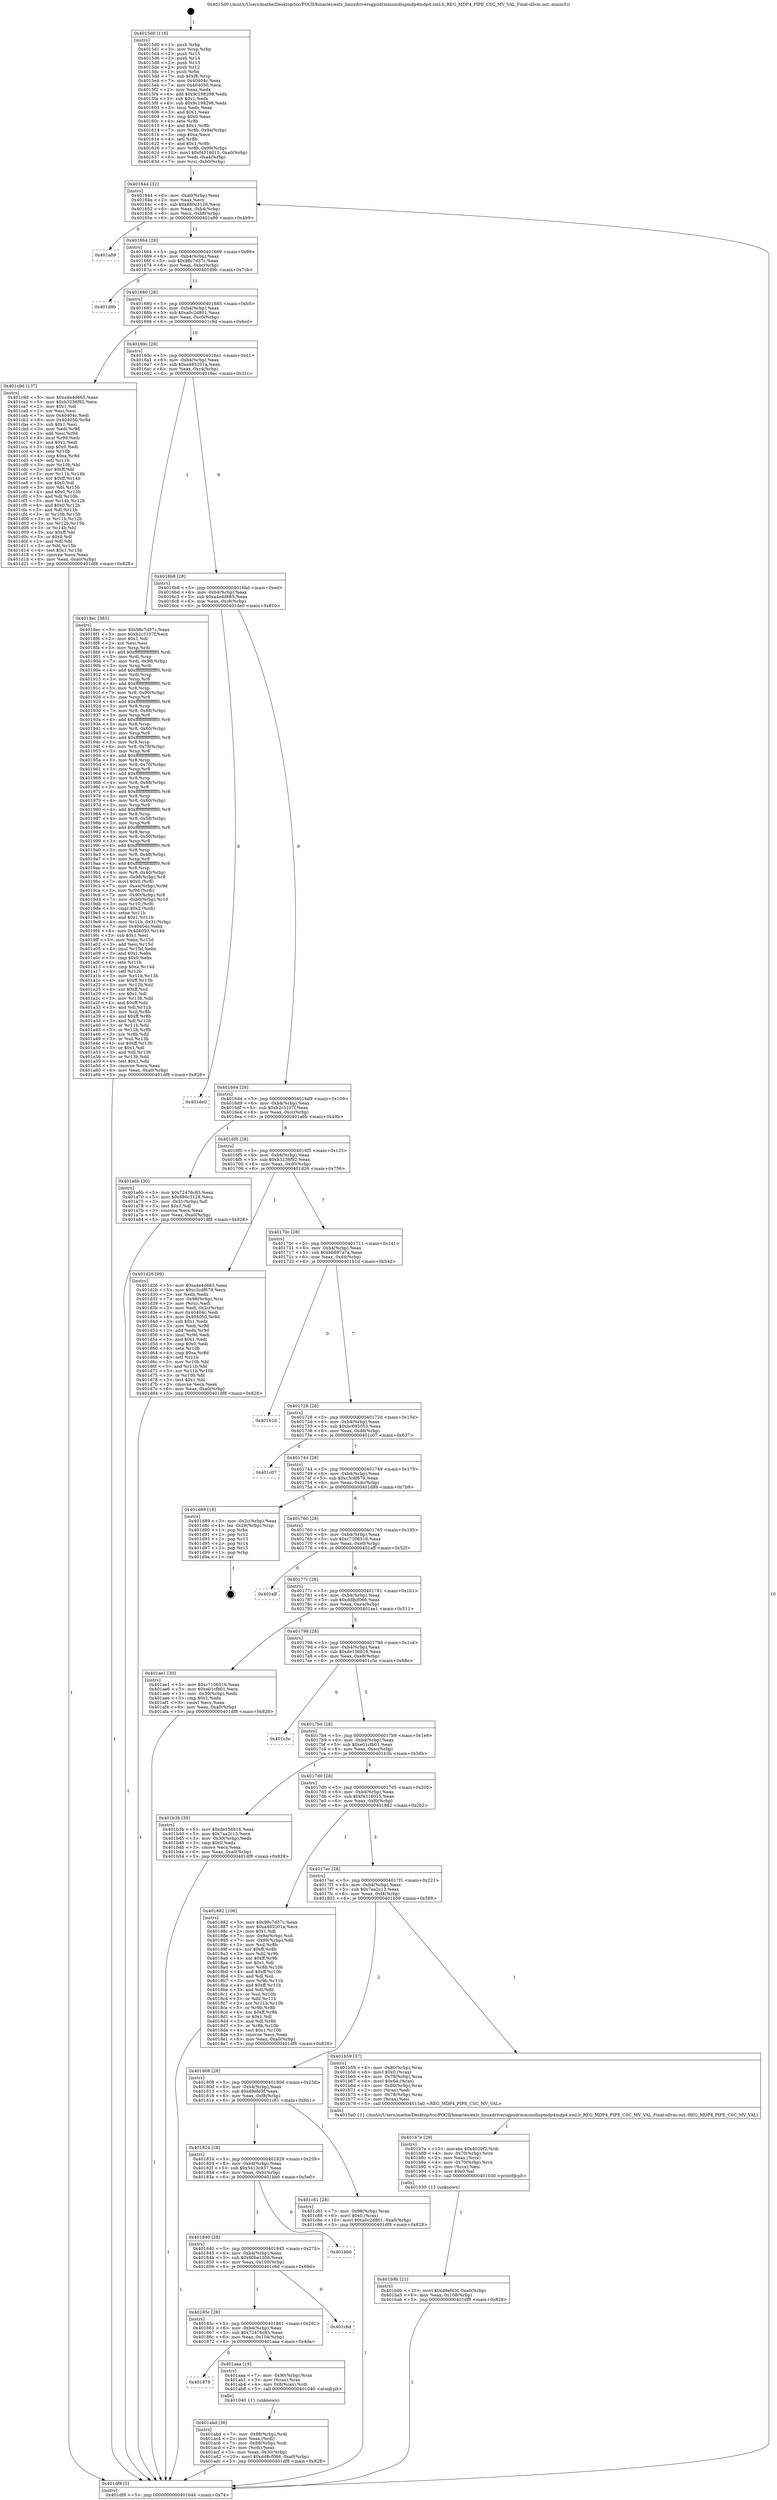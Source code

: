 digraph "0x4015d0" {
  label = "0x4015d0 (/mnt/c/Users/mathe/Desktop/tcc/POCII/binaries/extr_linuxdriversgpudrmmsmdispmdp4mdp4.xml.h_REG_MDP4_PIPE_CSC_MV_VAL_Final-ollvm.out::main(0))"
  labelloc = "t"
  node[shape=record]

  Entry [label="",width=0.3,height=0.3,shape=circle,fillcolor=black,style=filled]
  "0x401644" [label="{
     0x401644 [32]\l
     | [instrs]\l
     &nbsp;&nbsp;0x401644 \<+6\>: mov -0xa0(%rbp),%eax\l
     &nbsp;&nbsp;0x40164a \<+2\>: mov %eax,%ecx\l
     &nbsp;&nbsp;0x40164c \<+6\>: sub $0x880c3128,%ecx\l
     &nbsp;&nbsp;0x401652 \<+6\>: mov %eax,-0xb4(%rbp)\l
     &nbsp;&nbsp;0x401658 \<+6\>: mov %ecx,-0xb8(%rbp)\l
     &nbsp;&nbsp;0x40165e \<+6\>: je 0000000000401a89 \<main+0x4b9\>\l
  }"]
  "0x401a89" [label="{
     0x401a89\l
  }", style=dashed]
  "0x401664" [label="{
     0x401664 [28]\l
     | [instrs]\l
     &nbsp;&nbsp;0x401664 \<+5\>: jmp 0000000000401669 \<main+0x99\>\l
     &nbsp;&nbsp;0x401669 \<+6\>: mov -0xb4(%rbp),%eax\l
     &nbsp;&nbsp;0x40166f \<+5\>: sub $0x98c7d37c,%eax\l
     &nbsp;&nbsp;0x401674 \<+6\>: mov %eax,-0xbc(%rbp)\l
     &nbsp;&nbsp;0x40167a \<+6\>: je 0000000000401d9b \<main+0x7cb\>\l
  }"]
  Exit [label="",width=0.3,height=0.3,shape=circle,fillcolor=black,style=filled,peripheries=2]
  "0x401d9b" [label="{
     0x401d9b\l
  }", style=dashed]
  "0x401680" [label="{
     0x401680 [28]\l
     | [instrs]\l
     &nbsp;&nbsp;0x401680 \<+5\>: jmp 0000000000401685 \<main+0xb5\>\l
     &nbsp;&nbsp;0x401685 \<+6\>: mov -0xb4(%rbp),%eax\l
     &nbsp;&nbsp;0x40168b \<+5\>: sub $0xa0c2d801,%eax\l
     &nbsp;&nbsp;0x401690 \<+6\>: mov %eax,-0xc0(%rbp)\l
     &nbsp;&nbsp;0x401696 \<+6\>: je 0000000000401c9d \<main+0x6cd\>\l
  }"]
  "0x401b9b" [label="{
     0x401b9b [21]\l
     | [instrs]\l
     &nbsp;&nbsp;0x401b9b \<+10\>: movl $0xd9efd3f,-0xa0(%rbp)\l
     &nbsp;&nbsp;0x401ba5 \<+6\>: mov %eax,-0x108(%rbp)\l
     &nbsp;&nbsp;0x401bab \<+5\>: jmp 0000000000401df8 \<main+0x828\>\l
  }"]
  "0x401c9d" [label="{
     0x401c9d [137]\l
     | [instrs]\l
     &nbsp;&nbsp;0x401c9d \<+5\>: mov $0xa4e4d665,%eax\l
     &nbsp;&nbsp;0x401ca2 \<+5\>: mov $0xb3236f92,%ecx\l
     &nbsp;&nbsp;0x401ca7 \<+2\>: mov $0x1,%dl\l
     &nbsp;&nbsp;0x401ca9 \<+2\>: xor %esi,%esi\l
     &nbsp;&nbsp;0x401cab \<+7\>: mov 0x40404c,%edi\l
     &nbsp;&nbsp;0x401cb2 \<+8\>: mov 0x404050,%r8d\l
     &nbsp;&nbsp;0x401cba \<+3\>: sub $0x1,%esi\l
     &nbsp;&nbsp;0x401cbd \<+3\>: mov %edi,%r9d\l
     &nbsp;&nbsp;0x401cc0 \<+3\>: add %esi,%r9d\l
     &nbsp;&nbsp;0x401cc3 \<+4\>: imul %r9d,%edi\l
     &nbsp;&nbsp;0x401cc7 \<+3\>: and $0x1,%edi\l
     &nbsp;&nbsp;0x401cca \<+3\>: cmp $0x0,%edi\l
     &nbsp;&nbsp;0x401ccd \<+4\>: sete %r10b\l
     &nbsp;&nbsp;0x401cd1 \<+4\>: cmp $0xa,%r8d\l
     &nbsp;&nbsp;0x401cd5 \<+4\>: setl %r11b\l
     &nbsp;&nbsp;0x401cd9 \<+3\>: mov %r10b,%bl\l
     &nbsp;&nbsp;0x401cdc \<+3\>: xor $0xff,%bl\l
     &nbsp;&nbsp;0x401cdf \<+3\>: mov %r11b,%r14b\l
     &nbsp;&nbsp;0x401ce2 \<+4\>: xor $0xff,%r14b\l
     &nbsp;&nbsp;0x401ce6 \<+3\>: xor $0x0,%dl\l
     &nbsp;&nbsp;0x401ce9 \<+3\>: mov %bl,%r15b\l
     &nbsp;&nbsp;0x401cec \<+4\>: and $0x0,%r15b\l
     &nbsp;&nbsp;0x401cf0 \<+3\>: and %dl,%r10b\l
     &nbsp;&nbsp;0x401cf3 \<+3\>: mov %r14b,%r12b\l
     &nbsp;&nbsp;0x401cf6 \<+4\>: and $0x0,%r12b\l
     &nbsp;&nbsp;0x401cfa \<+3\>: and %dl,%r11b\l
     &nbsp;&nbsp;0x401cfd \<+3\>: or %r10b,%r15b\l
     &nbsp;&nbsp;0x401d00 \<+3\>: or %r11b,%r12b\l
     &nbsp;&nbsp;0x401d03 \<+3\>: xor %r12b,%r15b\l
     &nbsp;&nbsp;0x401d06 \<+3\>: or %r14b,%bl\l
     &nbsp;&nbsp;0x401d09 \<+3\>: xor $0xff,%bl\l
     &nbsp;&nbsp;0x401d0c \<+3\>: or $0x0,%dl\l
     &nbsp;&nbsp;0x401d0f \<+2\>: and %dl,%bl\l
     &nbsp;&nbsp;0x401d11 \<+3\>: or %bl,%r15b\l
     &nbsp;&nbsp;0x401d14 \<+4\>: test $0x1,%r15b\l
     &nbsp;&nbsp;0x401d18 \<+3\>: cmovne %ecx,%eax\l
     &nbsp;&nbsp;0x401d1b \<+6\>: mov %eax,-0xa0(%rbp)\l
     &nbsp;&nbsp;0x401d21 \<+5\>: jmp 0000000000401df8 \<main+0x828\>\l
  }"]
  "0x40169c" [label="{
     0x40169c [28]\l
     | [instrs]\l
     &nbsp;&nbsp;0x40169c \<+5\>: jmp 00000000004016a1 \<main+0xd1\>\l
     &nbsp;&nbsp;0x4016a1 \<+6\>: mov -0xb4(%rbp),%eax\l
     &nbsp;&nbsp;0x4016a7 \<+5\>: sub $0xa485201a,%eax\l
     &nbsp;&nbsp;0x4016ac \<+6\>: mov %eax,-0xc4(%rbp)\l
     &nbsp;&nbsp;0x4016b2 \<+6\>: je 00000000004018ec \<main+0x31c\>\l
  }"]
  "0x401b7e" [label="{
     0x401b7e [29]\l
     | [instrs]\l
     &nbsp;&nbsp;0x401b7e \<+10\>: movabs $0x4020f2,%rdi\l
     &nbsp;&nbsp;0x401b88 \<+4\>: mov -0x70(%rbp),%rcx\l
     &nbsp;&nbsp;0x401b8c \<+2\>: mov %eax,(%rcx)\l
     &nbsp;&nbsp;0x401b8e \<+4\>: mov -0x70(%rbp),%rcx\l
     &nbsp;&nbsp;0x401b92 \<+2\>: mov (%rcx),%esi\l
     &nbsp;&nbsp;0x401b94 \<+2\>: mov $0x0,%al\l
     &nbsp;&nbsp;0x401b96 \<+5\>: call 0000000000401030 \<printf@plt\>\l
     | [calls]\l
     &nbsp;&nbsp;0x401030 \{1\} (unknown)\l
  }"]
  "0x4018ec" [label="{
     0x4018ec [383]\l
     | [instrs]\l
     &nbsp;&nbsp;0x4018ec \<+5\>: mov $0x98c7d37c,%eax\l
     &nbsp;&nbsp;0x4018f1 \<+5\>: mov $0xb2c3107f,%ecx\l
     &nbsp;&nbsp;0x4018f6 \<+2\>: mov $0x1,%dl\l
     &nbsp;&nbsp;0x4018f8 \<+2\>: xor %esi,%esi\l
     &nbsp;&nbsp;0x4018fa \<+3\>: mov %rsp,%rdi\l
     &nbsp;&nbsp;0x4018fd \<+4\>: add $0xfffffffffffffff0,%rdi\l
     &nbsp;&nbsp;0x401901 \<+3\>: mov %rdi,%rsp\l
     &nbsp;&nbsp;0x401904 \<+7\>: mov %rdi,-0x98(%rbp)\l
     &nbsp;&nbsp;0x40190b \<+3\>: mov %rsp,%rdi\l
     &nbsp;&nbsp;0x40190e \<+4\>: add $0xfffffffffffffff0,%rdi\l
     &nbsp;&nbsp;0x401912 \<+3\>: mov %rdi,%rsp\l
     &nbsp;&nbsp;0x401915 \<+3\>: mov %rsp,%r8\l
     &nbsp;&nbsp;0x401918 \<+4\>: add $0xfffffffffffffff0,%r8\l
     &nbsp;&nbsp;0x40191c \<+3\>: mov %r8,%rsp\l
     &nbsp;&nbsp;0x40191f \<+7\>: mov %r8,-0x90(%rbp)\l
     &nbsp;&nbsp;0x401926 \<+3\>: mov %rsp,%r8\l
     &nbsp;&nbsp;0x401929 \<+4\>: add $0xfffffffffffffff0,%r8\l
     &nbsp;&nbsp;0x40192d \<+3\>: mov %r8,%rsp\l
     &nbsp;&nbsp;0x401930 \<+7\>: mov %r8,-0x88(%rbp)\l
     &nbsp;&nbsp;0x401937 \<+3\>: mov %rsp,%r8\l
     &nbsp;&nbsp;0x40193a \<+4\>: add $0xfffffffffffffff0,%r8\l
     &nbsp;&nbsp;0x40193e \<+3\>: mov %r8,%rsp\l
     &nbsp;&nbsp;0x401941 \<+4\>: mov %r8,-0x80(%rbp)\l
     &nbsp;&nbsp;0x401945 \<+3\>: mov %rsp,%r8\l
     &nbsp;&nbsp;0x401948 \<+4\>: add $0xfffffffffffffff0,%r8\l
     &nbsp;&nbsp;0x40194c \<+3\>: mov %r8,%rsp\l
     &nbsp;&nbsp;0x40194f \<+4\>: mov %r8,-0x78(%rbp)\l
     &nbsp;&nbsp;0x401953 \<+3\>: mov %rsp,%r8\l
     &nbsp;&nbsp;0x401956 \<+4\>: add $0xfffffffffffffff0,%r8\l
     &nbsp;&nbsp;0x40195a \<+3\>: mov %r8,%rsp\l
     &nbsp;&nbsp;0x40195d \<+4\>: mov %r8,-0x70(%rbp)\l
     &nbsp;&nbsp;0x401961 \<+3\>: mov %rsp,%r8\l
     &nbsp;&nbsp;0x401964 \<+4\>: add $0xfffffffffffffff0,%r8\l
     &nbsp;&nbsp;0x401968 \<+3\>: mov %r8,%rsp\l
     &nbsp;&nbsp;0x40196b \<+4\>: mov %r8,-0x68(%rbp)\l
     &nbsp;&nbsp;0x40196f \<+3\>: mov %rsp,%r8\l
     &nbsp;&nbsp;0x401972 \<+4\>: add $0xfffffffffffffff0,%r8\l
     &nbsp;&nbsp;0x401976 \<+3\>: mov %r8,%rsp\l
     &nbsp;&nbsp;0x401979 \<+4\>: mov %r8,-0x60(%rbp)\l
     &nbsp;&nbsp;0x40197d \<+3\>: mov %rsp,%r8\l
     &nbsp;&nbsp;0x401980 \<+4\>: add $0xfffffffffffffff0,%r8\l
     &nbsp;&nbsp;0x401984 \<+3\>: mov %r8,%rsp\l
     &nbsp;&nbsp;0x401987 \<+4\>: mov %r8,-0x58(%rbp)\l
     &nbsp;&nbsp;0x40198b \<+3\>: mov %rsp,%r8\l
     &nbsp;&nbsp;0x40198e \<+4\>: add $0xfffffffffffffff0,%r8\l
     &nbsp;&nbsp;0x401992 \<+3\>: mov %r8,%rsp\l
     &nbsp;&nbsp;0x401995 \<+4\>: mov %r8,-0x50(%rbp)\l
     &nbsp;&nbsp;0x401999 \<+3\>: mov %rsp,%r8\l
     &nbsp;&nbsp;0x40199c \<+4\>: add $0xfffffffffffffff0,%r8\l
     &nbsp;&nbsp;0x4019a0 \<+3\>: mov %r8,%rsp\l
     &nbsp;&nbsp;0x4019a3 \<+4\>: mov %r8,-0x48(%rbp)\l
     &nbsp;&nbsp;0x4019a7 \<+3\>: mov %rsp,%r8\l
     &nbsp;&nbsp;0x4019aa \<+4\>: add $0xfffffffffffffff0,%r8\l
     &nbsp;&nbsp;0x4019ae \<+3\>: mov %r8,%rsp\l
     &nbsp;&nbsp;0x4019b1 \<+4\>: mov %r8,-0x40(%rbp)\l
     &nbsp;&nbsp;0x4019b5 \<+7\>: mov -0x98(%rbp),%r8\l
     &nbsp;&nbsp;0x4019bc \<+7\>: movl $0x0,(%r8)\l
     &nbsp;&nbsp;0x4019c3 \<+7\>: mov -0xa4(%rbp),%r9d\l
     &nbsp;&nbsp;0x4019ca \<+3\>: mov %r9d,(%rdi)\l
     &nbsp;&nbsp;0x4019cd \<+7\>: mov -0x90(%rbp),%r8\l
     &nbsp;&nbsp;0x4019d4 \<+7\>: mov -0xb0(%rbp),%r10\l
     &nbsp;&nbsp;0x4019db \<+3\>: mov %r10,(%r8)\l
     &nbsp;&nbsp;0x4019de \<+3\>: cmpl $0x2,(%rdi)\l
     &nbsp;&nbsp;0x4019e1 \<+4\>: setne %r11b\l
     &nbsp;&nbsp;0x4019e5 \<+4\>: and $0x1,%r11b\l
     &nbsp;&nbsp;0x4019e9 \<+4\>: mov %r11b,-0x31(%rbp)\l
     &nbsp;&nbsp;0x4019ed \<+7\>: mov 0x40404c,%ebx\l
     &nbsp;&nbsp;0x4019f4 \<+8\>: mov 0x404050,%r14d\l
     &nbsp;&nbsp;0x4019fc \<+3\>: sub $0x1,%esi\l
     &nbsp;&nbsp;0x4019ff \<+3\>: mov %ebx,%r15d\l
     &nbsp;&nbsp;0x401a02 \<+3\>: add %esi,%r15d\l
     &nbsp;&nbsp;0x401a05 \<+4\>: imul %r15d,%ebx\l
     &nbsp;&nbsp;0x401a09 \<+3\>: and $0x1,%ebx\l
     &nbsp;&nbsp;0x401a0c \<+3\>: cmp $0x0,%ebx\l
     &nbsp;&nbsp;0x401a0f \<+4\>: sete %r11b\l
     &nbsp;&nbsp;0x401a13 \<+4\>: cmp $0xa,%r14d\l
     &nbsp;&nbsp;0x401a17 \<+4\>: setl %r12b\l
     &nbsp;&nbsp;0x401a1b \<+3\>: mov %r11b,%r13b\l
     &nbsp;&nbsp;0x401a1e \<+4\>: xor $0xff,%r13b\l
     &nbsp;&nbsp;0x401a22 \<+3\>: mov %r12b,%sil\l
     &nbsp;&nbsp;0x401a25 \<+4\>: xor $0xff,%sil\l
     &nbsp;&nbsp;0x401a29 \<+3\>: xor $0x1,%dl\l
     &nbsp;&nbsp;0x401a2c \<+3\>: mov %r13b,%dil\l
     &nbsp;&nbsp;0x401a2f \<+4\>: and $0xff,%dil\l
     &nbsp;&nbsp;0x401a33 \<+3\>: and %dl,%r11b\l
     &nbsp;&nbsp;0x401a36 \<+3\>: mov %sil,%r8b\l
     &nbsp;&nbsp;0x401a39 \<+4\>: and $0xff,%r8b\l
     &nbsp;&nbsp;0x401a3d \<+3\>: and %dl,%r12b\l
     &nbsp;&nbsp;0x401a40 \<+3\>: or %r11b,%dil\l
     &nbsp;&nbsp;0x401a43 \<+3\>: or %r12b,%r8b\l
     &nbsp;&nbsp;0x401a46 \<+3\>: xor %r8b,%dil\l
     &nbsp;&nbsp;0x401a49 \<+3\>: or %sil,%r13b\l
     &nbsp;&nbsp;0x401a4c \<+4\>: xor $0xff,%r13b\l
     &nbsp;&nbsp;0x401a50 \<+3\>: or $0x1,%dl\l
     &nbsp;&nbsp;0x401a53 \<+3\>: and %dl,%r13b\l
     &nbsp;&nbsp;0x401a56 \<+3\>: or %r13b,%dil\l
     &nbsp;&nbsp;0x401a59 \<+4\>: test $0x1,%dil\l
     &nbsp;&nbsp;0x401a5d \<+3\>: cmovne %ecx,%eax\l
     &nbsp;&nbsp;0x401a60 \<+6\>: mov %eax,-0xa0(%rbp)\l
     &nbsp;&nbsp;0x401a66 \<+5\>: jmp 0000000000401df8 \<main+0x828\>\l
  }"]
  "0x4016b8" [label="{
     0x4016b8 [28]\l
     | [instrs]\l
     &nbsp;&nbsp;0x4016b8 \<+5\>: jmp 00000000004016bd \<main+0xed\>\l
     &nbsp;&nbsp;0x4016bd \<+6\>: mov -0xb4(%rbp),%eax\l
     &nbsp;&nbsp;0x4016c3 \<+5\>: sub $0xa4e4d665,%eax\l
     &nbsp;&nbsp;0x4016c8 \<+6\>: mov %eax,-0xc8(%rbp)\l
     &nbsp;&nbsp;0x4016ce \<+6\>: je 0000000000401de0 \<main+0x810\>\l
  }"]
  "0x401abd" [label="{
     0x401abd [36]\l
     | [instrs]\l
     &nbsp;&nbsp;0x401abd \<+7\>: mov -0x88(%rbp),%rdi\l
     &nbsp;&nbsp;0x401ac4 \<+2\>: mov %eax,(%rdi)\l
     &nbsp;&nbsp;0x401ac6 \<+7\>: mov -0x88(%rbp),%rdi\l
     &nbsp;&nbsp;0x401acd \<+2\>: mov (%rdi),%eax\l
     &nbsp;&nbsp;0x401acf \<+3\>: mov %eax,-0x30(%rbp)\l
     &nbsp;&nbsp;0x401ad2 \<+10\>: movl $0xdd8cf066,-0xa0(%rbp)\l
     &nbsp;&nbsp;0x401adc \<+5\>: jmp 0000000000401df8 \<main+0x828\>\l
  }"]
  "0x401de0" [label="{
     0x401de0\l
  }", style=dashed]
  "0x4016d4" [label="{
     0x4016d4 [28]\l
     | [instrs]\l
     &nbsp;&nbsp;0x4016d4 \<+5\>: jmp 00000000004016d9 \<main+0x109\>\l
     &nbsp;&nbsp;0x4016d9 \<+6\>: mov -0xb4(%rbp),%eax\l
     &nbsp;&nbsp;0x4016df \<+5\>: sub $0xb2c3107f,%eax\l
     &nbsp;&nbsp;0x4016e4 \<+6\>: mov %eax,-0xcc(%rbp)\l
     &nbsp;&nbsp;0x4016ea \<+6\>: je 0000000000401a6b \<main+0x49b\>\l
  }"]
  "0x401878" [label="{
     0x401878\l
  }", style=dashed]
  "0x401a6b" [label="{
     0x401a6b [30]\l
     | [instrs]\l
     &nbsp;&nbsp;0x401a6b \<+5\>: mov $0x72476c83,%eax\l
     &nbsp;&nbsp;0x401a70 \<+5\>: mov $0x880c3128,%ecx\l
     &nbsp;&nbsp;0x401a75 \<+3\>: mov -0x31(%rbp),%dl\l
     &nbsp;&nbsp;0x401a78 \<+3\>: test $0x1,%dl\l
     &nbsp;&nbsp;0x401a7b \<+3\>: cmovne %ecx,%eax\l
     &nbsp;&nbsp;0x401a7e \<+6\>: mov %eax,-0xa0(%rbp)\l
     &nbsp;&nbsp;0x401a84 \<+5\>: jmp 0000000000401df8 \<main+0x828\>\l
  }"]
  "0x4016f0" [label="{
     0x4016f0 [28]\l
     | [instrs]\l
     &nbsp;&nbsp;0x4016f0 \<+5\>: jmp 00000000004016f5 \<main+0x125\>\l
     &nbsp;&nbsp;0x4016f5 \<+6\>: mov -0xb4(%rbp),%eax\l
     &nbsp;&nbsp;0x4016fb \<+5\>: sub $0xb3236f92,%eax\l
     &nbsp;&nbsp;0x401700 \<+6\>: mov %eax,-0xd0(%rbp)\l
     &nbsp;&nbsp;0x401706 \<+6\>: je 0000000000401d26 \<main+0x756\>\l
  }"]
  "0x401aaa" [label="{
     0x401aaa [19]\l
     | [instrs]\l
     &nbsp;&nbsp;0x401aaa \<+7\>: mov -0x90(%rbp),%rax\l
     &nbsp;&nbsp;0x401ab1 \<+3\>: mov (%rax),%rax\l
     &nbsp;&nbsp;0x401ab4 \<+4\>: mov 0x8(%rax),%rdi\l
     &nbsp;&nbsp;0x401ab8 \<+5\>: call 0000000000401040 \<atoi@plt\>\l
     | [calls]\l
     &nbsp;&nbsp;0x401040 \{1\} (unknown)\l
  }"]
  "0x401d26" [label="{
     0x401d26 [99]\l
     | [instrs]\l
     &nbsp;&nbsp;0x401d26 \<+5\>: mov $0xa4e4d665,%eax\l
     &nbsp;&nbsp;0x401d2b \<+5\>: mov $0xc3cdf679,%ecx\l
     &nbsp;&nbsp;0x401d30 \<+2\>: xor %edx,%edx\l
     &nbsp;&nbsp;0x401d32 \<+7\>: mov -0x98(%rbp),%rsi\l
     &nbsp;&nbsp;0x401d39 \<+2\>: mov (%rsi),%edi\l
     &nbsp;&nbsp;0x401d3b \<+3\>: mov %edi,-0x2c(%rbp)\l
     &nbsp;&nbsp;0x401d3e \<+7\>: mov 0x40404c,%edi\l
     &nbsp;&nbsp;0x401d45 \<+8\>: mov 0x404050,%r8d\l
     &nbsp;&nbsp;0x401d4d \<+3\>: sub $0x1,%edx\l
     &nbsp;&nbsp;0x401d50 \<+3\>: mov %edi,%r9d\l
     &nbsp;&nbsp;0x401d53 \<+3\>: add %edx,%r9d\l
     &nbsp;&nbsp;0x401d56 \<+4\>: imul %r9d,%edi\l
     &nbsp;&nbsp;0x401d5a \<+3\>: and $0x1,%edi\l
     &nbsp;&nbsp;0x401d5d \<+3\>: cmp $0x0,%edi\l
     &nbsp;&nbsp;0x401d60 \<+4\>: sete %r10b\l
     &nbsp;&nbsp;0x401d64 \<+4\>: cmp $0xa,%r8d\l
     &nbsp;&nbsp;0x401d68 \<+4\>: setl %r11b\l
     &nbsp;&nbsp;0x401d6c \<+3\>: mov %r10b,%bl\l
     &nbsp;&nbsp;0x401d6f \<+3\>: and %r11b,%bl\l
     &nbsp;&nbsp;0x401d72 \<+3\>: xor %r11b,%r10b\l
     &nbsp;&nbsp;0x401d75 \<+3\>: or %r10b,%bl\l
     &nbsp;&nbsp;0x401d78 \<+3\>: test $0x1,%bl\l
     &nbsp;&nbsp;0x401d7b \<+3\>: cmovne %ecx,%eax\l
     &nbsp;&nbsp;0x401d7e \<+6\>: mov %eax,-0xa0(%rbp)\l
     &nbsp;&nbsp;0x401d84 \<+5\>: jmp 0000000000401df8 \<main+0x828\>\l
  }"]
  "0x40170c" [label="{
     0x40170c [28]\l
     | [instrs]\l
     &nbsp;&nbsp;0x40170c \<+5\>: jmp 0000000000401711 \<main+0x141\>\l
     &nbsp;&nbsp;0x401711 \<+6\>: mov -0xb4(%rbp),%eax\l
     &nbsp;&nbsp;0x401717 \<+5\>: sub $0xbb697a7a,%eax\l
     &nbsp;&nbsp;0x40171c \<+6\>: mov %eax,-0xd4(%rbp)\l
     &nbsp;&nbsp;0x401722 \<+6\>: je 0000000000401b1d \<main+0x54d\>\l
  }"]
  "0x40185c" [label="{
     0x40185c [28]\l
     | [instrs]\l
     &nbsp;&nbsp;0x40185c \<+5\>: jmp 0000000000401861 \<main+0x291\>\l
     &nbsp;&nbsp;0x401861 \<+6\>: mov -0xb4(%rbp),%eax\l
     &nbsp;&nbsp;0x401867 \<+5\>: sub $0x72476c83,%eax\l
     &nbsp;&nbsp;0x40186c \<+6\>: mov %eax,-0x104(%rbp)\l
     &nbsp;&nbsp;0x401872 \<+6\>: je 0000000000401aaa \<main+0x4da\>\l
  }"]
  "0x401b1d" [label="{
     0x401b1d\l
  }", style=dashed]
  "0x401728" [label="{
     0x401728 [28]\l
     | [instrs]\l
     &nbsp;&nbsp;0x401728 \<+5\>: jmp 000000000040172d \<main+0x15d\>\l
     &nbsp;&nbsp;0x40172d \<+6\>: mov -0xb4(%rbp),%eax\l
     &nbsp;&nbsp;0x401733 \<+5\>: sub $0xbc695053,%eax\l
     &nbsp;&nbsp;0x401738 \<+6\>: mov %eax,-0xd8(%rbp)\l
     &nbsp;&nbsp;0x40173e \<+6\>: je 0000000000401c07 \<main+0x637\>\l
  }"]
  "0x401c6d" [label="{
     0x401c6d\l
  }", style=dashed]
  "0x401c07" [label="{
     0x401c07\l
  }", style=dashed]
  "0x401744" [label="{
     0x401744 [28]\l
     | [instrs]\l
     &nbsp;&nbsp;0x401744 \<+5\>: jmp 0000000000401749 \<main+0x179\>\l
     &nbsp;&nbsp;0x401749 \<+6\>: mov -0xb4(%rbp),%eax\l
     &nbsp;&nbsp;0x40174f \<+5\>: sub $0xc3cdf679,%eax\l
     &nbsp;&nbsp;0x401754 \<+6\>: mov %eax,-0xdc(%rbp)\l
     &nbsp;&nbsp;0x40175a \<+6\>: je 0000000000401d89 \<main+0x7b9\>\l
  }"]
  "0x401840" [label="{
     0x401840 [28]\l
     | [instrs]\l
     &nbsp;&nbsp;0x401840 \<+5\>: jmp 0000000000401845 \<main+0x275\>\l
     &nbsp;&nbsp;0x401845 \<+6\>: mov -0xb4(%rbp),%eax\l
     &nbsp;&nbsp;0x40184b \<+5\>: sub $0x60be105b,%eax\l
     &nbsp;&nbsp;0x401850 \<+6\>: mov %eax,-0x100(%rbp)\l
     &nbsp;&nbsp;0x401856 \<+6\>: je 0000000000401c6d \<main+0x69d\>\l
  }"]
  "0x401d89" [label="{
     0x401d89 [18]\l
     | [instrs]\l
     &nbsp;&nbsp;0x401d89 \<+3\>: mov -0x2c(%rbp),%eax\l
     &nbsp;&nbsp;0x401d8c \<+4\>: lea -0x28(%rbp),%rsp\l
     &nbsp;&nbsp;0x401d90 \<+1\>: pop %rbx\l
     &nbsp;&nbsp;0x401d91 \<+2\>: pop %r12\l
     &nbsp;&nbsp;0x401d93 \<+2\>: pop %r13\l
     &nbsp;&nbsp;0x401d95 \<+2\>: pop %r14\l
     &nbsp;&nbsp;0x401d97 \<+2\>: pop %r15\l
     &nbsp;&nbsp;0x401d99 \<+1\>: pop %rbp\l
     &nbsp;&nbsp;0x401d9a \<+1\>: ret\l
  }"]
  "0x401760" [label="{
     0x401760 [28]\l
     | [instrs]\l
     &nbsp;&nbsp;0x401760 \<+5\>: jmp 0000000000401765 \<main+0x195\>\l
     &nbsp;&nbsp;0x401765 \<+6\>: mov -0xb4(%rbp),%eax\l
     &nbsp;&nbsp;0x40176b \<+5\>: sub $0xc7106516,%eax\l
     &nbsp;&nbsp;0x401770 \<+6\>: mov %eax,-0xe0(%rbp)\l
     &nbsp;&nbsp;0x401776 \<+6\>: je 0000000000401aff \<main+0x52f\>\l
  }"]
  "0x401bb0" [label="{
     0x401bb0\l
  }", style=dashed]
  "0x401aff" [label="{
     0x401aff\l
  }", style=dashed]
  "0x40177c" [label="{
     0x40177c [28]\l
     | [instrs]\l
     &nbsp;&nbsp;0x40177c \<+5\>: jmp 0000000000401781 \<main+0x1b1\>\l
     &nbsp;&nbsp;0x401781 \<+6\>: mov -0xb4(%rbp),%eax\l
     &nbsp;&nbsp;0x401787 \<+5\>: sub $0xdd8cf066,%eax\l
     &nbsp;&nbsp;0x40178c \<+6\>: mov %eax,-0xe4(%rbp)\l
     &nbsp;&nbsp;0x401792 \<+6\>: je 0000000000401ae1 \<main+0x511\>\l
  }"]
  "0x401824" [label="{
     0x401824 [28]\l
     | [instrs]\l
     &nbsp;&nbsp;0x401824 \<+5\>: jmp 0000000000401829 \<main+0x259\>\l
     &nbsp;&nbsp;0x401829 \<+6\>: mov -0xb4(%rbp),%eax\l
     &nbsp;&nbsp;0x40182f \<+5\>: sub $0x5413c937,%eax\l
     &nbsp;&nbsp;0x401834 \<+6\>: mov %eax,-0xfc(%rbp)\l
     &nbsp;&nbsp;0x40183a \<+6\>: je 0000000000401bb0 \<main+0x5e0\>\l
  }"]
  "0x401ae1" [label="{
     0x401ae1 [30]\l
     | [instrs]\l
     &nbsp;&nbsp;0x401ae1 \<+5\>: mov $0xc7106516,%eax\l
     &nbsp;&nbsp;0x401ae6 \<+5\>: mov $0xe01cfb01,%ecx\l
     &nbsp;&nbsp;0x401aeb \<+3\>: mov -0x30(%rbp),%edx\l
     &nbsp;&nbsp;0x401aee \<+3\>: cmp $0x1,%edx\l
     &nbsp;&nbsp;0x401af1 \<+3\>: cmovl %ecx,%eax\l
     &nbsp;&nbsp;0x401af4 \<+6\>: mov %eax,-0xa0(%rbp)\l
     &nbsp;&nbsp;0x401afa \<+5\>: jmp 0000000000401df8 \<main+0x828\>\l
  }"]
  "0x401798" [label="{
     0x401798 [28]\l
     | [instrs]\l
     &nbsp;&nbsp;0x401798 \<+5\>: jmp 000000000040179d \<main+0x1cd\>\l
     &nbsp;&nbsp;0x40179d \<+6\>: mov -0xb4(%rbp),%eax\l
     &nbsp;&nbsp;0x4017a3 \<+5\>: sub $0xde156b16,%eax\l
     &nbsp;&nbsp;0x4017a8 \<+6\>: mov %eax,-0xe8(%rbp)\l
     &nbsp;&nbsp;0x4017ae \<+6\>: je 0000000000401c5e \<main+0x68e\>\l
  }"]
  "0x401c81" [label="{
     0x401c81 [28]\l
     | [instrs]\l
     &nbsp;&nbsp;0x401c81 \<+7\>: mov -0x98(%rbp),%rax\l
     &nbsp;&nbsp;0x401c88 \<+6\>: movl $0x0,(%rax)\l
     &nbsp;&nbsp;0x401c8e \<+10\>: movl $0xa0c2d801,-0xa0(%rbp)\l
     &nbsp;&nbsp;0x401c98 \<+5\>: jmp 0000000000401df8 \<main+0x828\>\l
  }"]
  "0x401c5e" [label="{
     0x401c5e\l
  }", style=dashed]
  "0x4017b4" [label="{
     0x4017b4 [28]\l
     | [instrs]\l
     &nbsp;&nbsp;0x4017b4 \<+5\>: jmp 00000000004017b9 \<main+0x1e9\>\l
     &nbsp;&nbsp;0x4017b9 \<+6\>: mov -0xb4(%rbp),%eax\l
     &nbsp;&nbsp;0x4017bf \<+5\>: sub $0xe01cfb01,%eax\l
     &nbsp;&nbsp;0x4017c4 \<+6\>: mov %eax,-0xec(%rbp)\l
     &nbsp;&nbsp;0x4017ca \<+6\>: je 0000000000401b3b \<main+0x56b\>\l
  }"]
  "0x401808" [label="{
     0x401808 [28]\l
     | [instrs]\l
     &nbsp;&nbsp;0x401808 \<+5\>: jmp 000000000040180d \<main+0x23d\>\l
     &nbsp;&nbsp;0x40180d \<+6\>: mov -0xb4(%rbp),%eax\l
     &nbsp;&nbsp;0x401813 \<+5\>: sub $0xd9efd3f,%eax\l
     &nbsp;&nbsp;0x401818 \<+6\>: mov %eax,-0xf8(%rbp)\l
     &nbsp;&nbsp;0x40181e \<+6\>: je 0000000000401c81 \<main+0x6b1\>\l
  }"]
  "0x401b3b" [label="{
     0x401b3b [30]\l
     | [instrs]\l
     &nbsp;&nbsp;0x401b3b \<+5\>: mov $0xde156b16,%eax\l
     &nbsp;&nbsp;0x401b40 \<+5\>: mov $0x7aa2c13,%ecx\l
     &nbsp;&nbsp;0x401b45 \<+3\>: mov -0x30(%rbp),%edx\l
     &nbsp;&nbsp;0x401b48 \<+3\>: cmp $0x0,%edx\l
     &nbsp;&nbsp;0x401b4b \<+3\>: cmove %ecx,%eax\l
     &nbsp;&nbsp;0x401b4e \<+6\>: mov %eax,-0xa0(%rbp)\l
     &nbsp;&nbsp;0x401b54 \<+5\>: jmp 0000000000401df8 \<main+0x828\>\l
  }"]
  "0x4017d0" [label="{
     0x4017d0 [28]\l
     | [instrs]\l
     &nbsp;&nbsp;0x4017d0 \<+5\>: jmp 00000000004017d5 \<main+0x205\>\l
     &nbsp;&nbsp;0x4017d5 \<+6\>: mov -0xb4(%rbp),%eax\l
     &nbsp;&nbsp;0x4017db \<+5\>: sub $0xf4316015,%eax\l
     &nbsp;&nbsp;0x4017e0 \<+6\>: mov %eax,-0xf0(%rbp)\l
     &nbsp;&nbsp;0x4017e6 \<+6\>: je 0000000000401882 \<main+0x2b2\>\l
  }"]
  "0x401b59" [label="{
     0x401b59 [37]\l
     | [instrs]\l
     &nbsp;&nbsp;0x401b59 \<+4\>: mov -0x80(%rbp),%rax\l
     &nbsp;&nbsp;0x401b5d \<+6\>: movl $0x0,(%rax)\l
     &nbsp;&nbsp;0x401b63 \<+4\>: mov -0x78(%rbp),%rax\l
     &nbsp;&nbsp;0x401b67 \<+6\>: movl $0x64,(%rax)\l
     &nbsp;&nbsp;0x401b6d \<+4\>: mov -0x80(%rbp),%rax\l
     &nbsp;&nbsp;0x401b71 \<+2\>: mov (%rax),%edi\l
     &nbsp;&nbsp;0x401b73 \<+4\>: mov -0x78(%rbp),%rax\l
     &nbsp;&nbsp;0x401b77 \<+2\>: mov (%rax),%esi\l
     &nbsp;&nbsp;0x401b79 \<+5\>: call 00000000004015a0 \<REG_MDP4_PIPE_CSC_MV_VAL\>\l
     | [calls]\l
     &nbsp;&nbsp;0x4015a0 \{1\} (/mnt/c/Users/mathe/Desktop/tcc/POCII/binaries/extr_linuxdriversgpudrmmsmdispmdp4mdp4.xml.h_REG_MDP4_PIPE_CSC_MV_VAL_Final-ollvm.out::REG_MDP4_PIPE_CSC_MV_VAL)\l
  }"]
  "0x401882" [label="{
     0x401882 [106]\l
     | [instrs]\l
     &nbsp;&nbsp;0x401882 \<+5\>: mov $0x98c7d37c,%eax\l
     &nbsp;&nbsp;0x401887 \<+5\>: mov $0xa485201a,%ecx\l
     &nbsp;&nbsp;0x40188c \<+2\>: mov $0x1,%dl\l
     &nbsp;&nbsp;0x40188e \<+7\>: mov -0x9a(%rbp),%sil\l
     &nbsp;&nbsp;0x401895 \<+7\>: mov -0x99(%rbp),%dil\l
     &nbsp;&nbsp;0x40189c \<+3\>: mov %sil,%r8b\l
     &nbsp;&nbsp;0x40189f \<+4\>: xor $0xff,%r8b\l
     &nbsp;&nbsp;0x4018a3 \<+3\>: mov %dil,%r9b\l
     &nbsp;&nbsp;0x4018a6 \<+4\>: xor $0xff,%r9b\l
     &nbsp;&nbsp;0x4018aa \<+3\>: xor $0x1,%dl\l
     &nbsp;&nbsp;0x4018ad \<+3\>: mov %r8b,%r10b\l
     &nbsp;&nbsp;0x4018b0 \<+4\>: and $0xff,%r10b\l
     &nbsp;&nbsp;0x4018b4 \<+3\>: and %dl,%sil\l
     &nbsp;&nbsp;0x4018b7 \<+3\>: mov %r9b,%r11b\l
     &nbsp;&nbsp;0x4018ba \<+4\>: and $0xff,%r11b\l
     &nbsp;&nbsp;0x4018be \<+3\>: and %dl,%dil\l
     &nbsp;&nbsp;0x4018c1 \<+3\>: or %sil,%r10b\l
     &nbsp;&nbsp;0x4018c4 \<+3\>: or %dil,%r11b\l
     &nbsp;&nbsp;0x4018c7 \<+3\>: xor %r11b,%r10b\l
     &nbsp;&nbsp;0x4018ca \<+3\>: or %r9b,%r8b\l
     &nbsp;&nbsp;0x4018cd \<+4\>: xor $0xff,%r8b\l
     &nbsp;&nbsp;0x4018d1 \<+3\>: or $0x1,%dl\l
     &nbsp;&nbsp;0x4018d4 \<+3\>: and %dl,%r8b\l
     &nbsp;&nbsp;0x4018d7 \<+3\>: or %r8b,%r10b\l
     &nbsp;&nbsp;0x4018da \<+4\>: test $0x1,%r10b\l
     &nbsp;&nbsp;0x4018de \<+3\>: cmovne %ecx,%eax\l
     &nbsp;&nbsp;0x4018e1 \<+6\>: mov %eax,-0xa0(%rbp)\l
     &nbsp;&nbsp;0x4018e7 \<+5\>: jmp 0000000000401df8 \<main+0x828\>\l
  }"]
  "0x4017ec" [label="{
     0x4017ec [28]\l
     | [instrs]\l
     &nbsp;&nbsp;0x4017ec \<+5\>: jmp 00000000004017f1 \<main+0x221\>\l
     &nbsp;&nbsp;0x4017f1 \<+6\>: mov -0xb4(%rbp),%eax\l
     &nbsp;&nbsp;0x4017f7 \<+5\>: sub $0x7aa2c13,%eax\l
     &nbsp;&nbsp;0x4017fc \<+6\>: mov %eax,-0xf4(%rbp)\l
     &nbsp;&nbsp;0x401802 \<+6\>: je 0000000000401b59 \<main+0x589\>\l
  }"]
  "0x401df8" [label="{
     0x401df8 [5]\l
     | [instrs]\l
     &nbsp;&nbsp;0x401df8 \<+5\>: jmp 0000000000401644 \<main+0x74\>\l
  }"]
  "0x4015d0" [label="{
     0x4015d0 [116]\l
     | [instrs]\l
     &nbsp;&nbsp;0x4015d0 \<+1\>: push %rbp\l
     &nbsp;&nbsp;0x4015d1 \<+3\>: mov %rsp,%rbp\l
     &nbsp;&nbsp;0x4015d4 \<+2\>: push %r15\l
     &nbsp;&nbsp;0x4015d6 \<+2\>: push %r14\l
     &nbsp;&nbsp;0x4015d8 \<+2\>: push %r13\l
     &nbsp;&nbsp;0x4015da \<+2\>: push %r12\l
     &nbsp;&nbsp;0x4015dc \<+1\>: push %rbx\l
     &nbsp;&nbsp;0x4015dd \<+7\>: sub $0xf8,%rsp\l
     &nbsp;&nbsp;0x4015e4 \<+7\>: mov 0x40404c,%eax\l
     &nbsp;&nbsp;0x4015eb \<+7\>: mov 0x404050,%ecx\l
     &nbsp;&nbsp;0x4015f2 \<+2\>: mov %eax,%edx\l
     &nbsp;&nbsp;0x4015f4 \<+6\>: add $0x9c198298,%edx\l
     &nbsp;&nbsp;0x4015fa \<+3\>: sub $0x1,%edx\l
     &nbsp;&nbsp;0x4015fd \<+6\>: sub $0x9c198298,%edx\l
     &nbsp;&nbsp;0x401603 \<+3\>: imul %edx,%eax\l
     &nbsp;&nbsp;0x401606 \<+3\>: and $0x1,%eax\l
     &nbsp;&nbsp;0x401609 \<+3\>: cmp $0x0,%eax\l
     &nbsp;&nbsp;0x40160c \<+4\>: sete %r8b\l
     &nbsp;&nbsp;0x401610 \<+4\>: and $0x1,%r8b\l
     &nbsp;&nbsp;0x401614 \<+7\>: mov %r8b,-0x9a(%rbp)\l
     &nbsp;&nbsp;0x40161b \<+3\>: cmp $0xa,%ecx\l
     &nbsp;&nbsp;0x40161e \<+4\>: setl %r8b\l
     &nbsp;&nbsp;0x401622 \<+4\>: and $0x1,%r8b\l
     &nbsp;&nbsp;0x401626 \<+7\>: mov %r8b,-0x99(%rbp)\l
     &nbsp;&nbsp;0x40162d \<+10\>: movl $0xf4316015,-0xa0(%rbp)\l
     &nbsp;&nbsp;0x401637 \<+6\>: mov %edi,-0xa4(%rbp)\l
     &nbsp;&nbsp;0x40163d \<+7\>: mov %rsi,-0xb0(%rbp)\l
  }"]
  Entry -> "0x4015d0" [label=" 1"]
  "0x401644" -> "0x401a89" [label=" 0"]
  "0x401644" -> "0x401664" [label=" 11"]
  "0x401d89" -> Exit [label=" 1"]
  "0x401664" -> "0x401d9b" [label=" 0"]
  "0x401664" -> "0x401680" [label=" 11"]
  "0x401d26" -> "0x401df8" [label=" 1"]
  "0x401680" -> "0x401c9d" [label=" 1"]
  "0x401680" -> "0x40169c" [label=" 10"]
  "0x401c9d" -> "0x401df8" [label=" 1"]
  "0x40169c" -> "0x4018ec" [label=" 1"]
  "0x40169c" -> "0x4016b8" [label=" 9"]
  "0x401c81" -> "0x401df8" [label=" 1"]
  "0x4016b8" -> "0x401de0" [label=" 0"]
  "0x4016b8" -> "0x4016d4" [label=" 9"]
  "0x401b9b" -> "0x401df8" [label=" 1"]
  "0x4016d4" -> "0x401a6b" [label=" 1"]
  "0x4016d4" -> "0x4016f0" [label=" 8"]
  "0x401b7e" -> "0x401b9b" [label=" 1"]
  "0x4016f0" -> "0x401d26" [label=" 1"]
  "0x4016f0" -> "0x40170c" [label=" 7"]
  "0x401b59" -> "0x401b7e" [label=" 1"]
  "0x40170c" -> "0x401b1d" [label=" 0"]
  "0x40170c" -> "0x401728" [label=" 7"]
  "0x401ae1" -> "0x401df8" [label=" 1"]
  "0x401728" -> "0x401c07" [label=" 0"]
  "0x401728" -> "0x401744" [label=" 7"]
  "0x401abd" -> "0x401df8" [label=" 1"]
  "0x401744" -> "0x401d89" [label=" 1"]
  "0x401744" -> "0x401760" [label=" 6"]
  "0x40185c" -> "0x401878" [label=" 0"]
  "0x401760" -> "0x401aff" [label=" 0"]
  "0x401760" -> "0x40177c" [label=" 6"]
  "0x40185c" -> "0x401aaa" [label=" 1"]
  "0x40177c" -> "0x401ae1" [label=" 1"]
  "0x40177c" -> "0x401798" [label=" 5"]
  "0x401840" -> "0x40185c" [label=" 1"]
  "0x401798" -> "0x401c5e" [label=" 0"]
  "0x401798" -> "0x4017b4" [label=" 5"]
  "0x401840" -> "0x401c6d" [label=" 0"]
  "0x4017b4" -> "0x401b3b" [label=" 1"]
  "0x4017b4" -> "0x4017d0" [label=" 4"]
  "0x401824" -> "0x401840" [label=" 1"]
  "0x4017d0" -> "0x401882" [label=" 1"]
  "0x4017d0" -> "0x4017ec" [label=" 3"]
  "0x401882" -> "0x401df8" [label=" 1"]
  "0x4015d0" -> "0x401644" [label=" 1"]
  "0x401df8" -> "0x401644" [label=" 10"]
  "0x401824" -> "0x401bb0" [label=" 0"]
  "0x4018ec" -> "0x401df8" [label=" 1"]
  "0x401a6b" -> "0x401df8" [label=" 1"]
  "0x401b3b" -> "0x401df8" [label=" 1"]
  "0x4017ec" -> "0x401b59" [label=" 1"]
  "0x4017ec" -> "0x401808" [label=" 2"]
  "0x401aaa" -> "0x401abd" [label=" 1"]
  "0x401808" -> "0x401c81" [label=" 1"]
  "0x401808" -> "0x401824" [label=" 1"]
}
